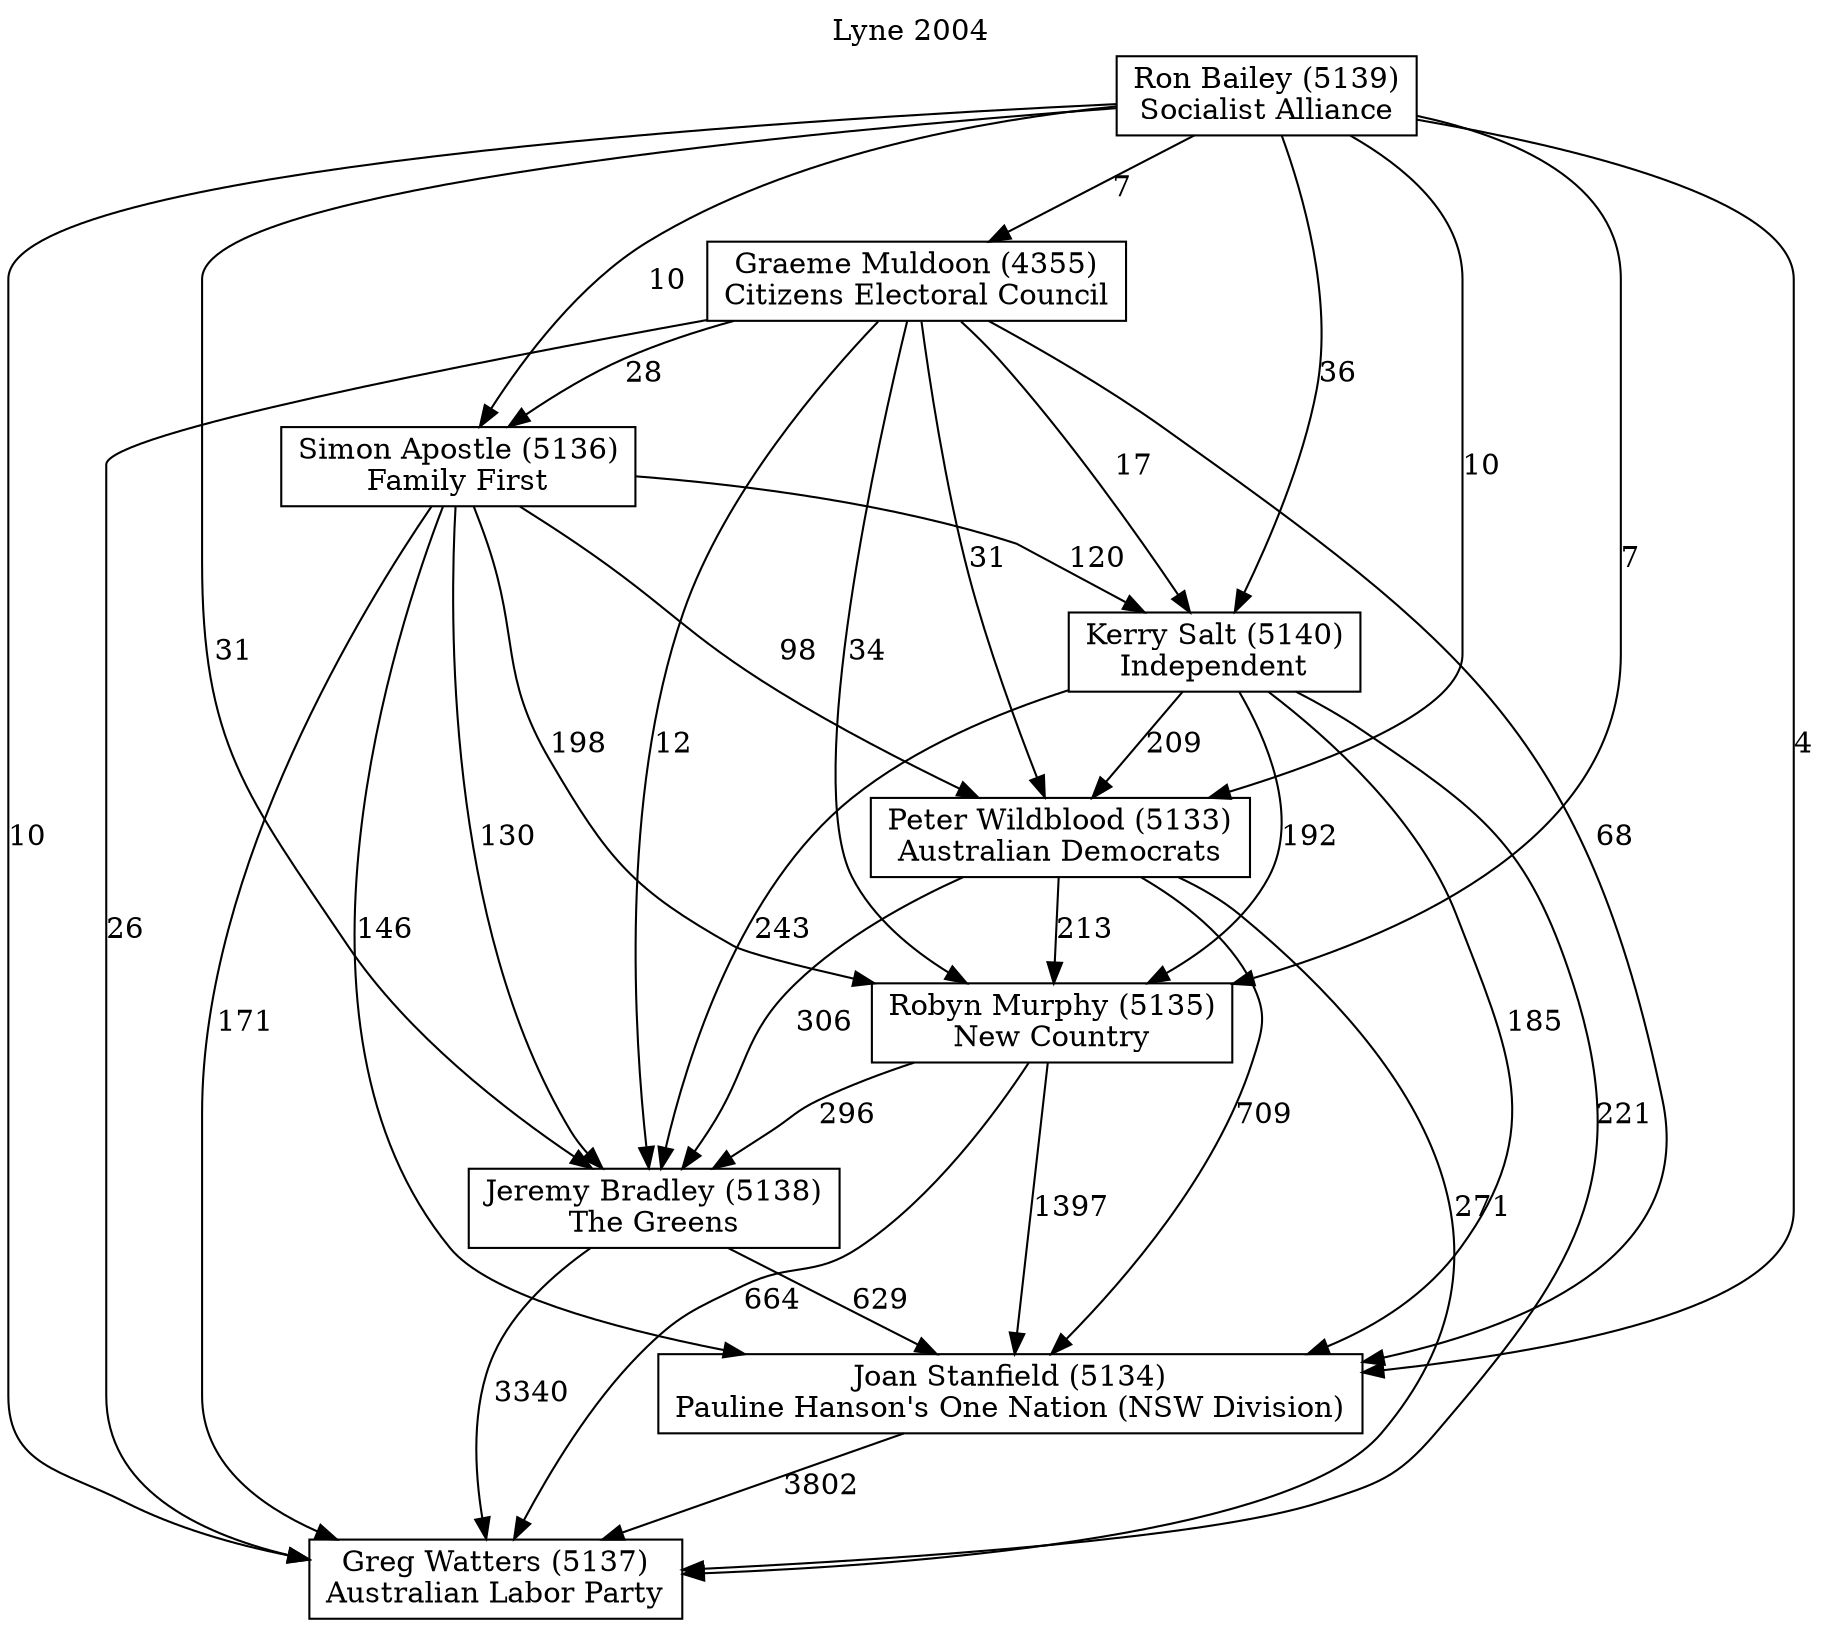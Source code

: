 // House preference flow
digraph "Greg Watters (5137)_Lyne_2004" {
	graph [label="Lyne 2004" labelloc=t mclimit=10]
	node [shape=box]
	"Graeme Muldoon (4355)" [label="Graeme Muldoon (4355)
Citizens Electoral Council"]
	"Greg Watters (5137)" [label="Greg Watters (5137)
Australian Labor Party"]
	"Jeremy Bradley (5138)" [label="Jeremy Bradley (5138)
The Greens"]
	"Joan Stanfield (5134)" [label="Joan Stanfield (5134)
Pauline Hanson's One Nation (NSW Division)"]
	"Kerry Salt (5140)" [label="Kerry Salt (5140)
Independent"]
	"Peter Wildblood (5133)" [label="Peter Wildblood (5133)
Australian Democrats"]
	"Robyn Murphy (5135)" [label="Robyn Murphy (5135)
New Country"]
	"Ron Bailey (5139)" [label="Ron Bailey (5139)
Socialist Alliance"]
	"Simon Apostle (5136)" [label="Simon Apostle (5136)
Family First"]
	"Graeme Muldoon (4355)" -> "Greg Watters (5137)" [label=26]
	"Graeme Muldoon (4355)" -> "Jeremy Bradley (5138)" [label=12]
	"Graeme Muldoon (4355)" -> "Joan Stanfield (5134)" [label=68]
	"Graeme Muldoon (4355)" -> "Kerry Salt (5140)" [label=17]
	"Graeme Muldoon (4355)" -> "Peter Wildblood (5133)" [label=31]
	"Graeme Muldoon (4355)" -> "Robyn Murphy (5135)" [label=34]
	"Graeme Muldoon (4355)" -> "Simon Apostle (5136)" [label=28]
	"Jeremy Bradley (5138)" -> "Greg Watters (5137)" [label=3340]
	"Jeremy Bradley (5138)" -> "Joan Stanfield (5134)" [label=629]
	"Joan Stanfield (5134)" -> "Greg Watters (5137)" [label=3802]
	"Kerry Salt (5140)" -> "Greg Watters (5137)" [label=221]
	"Kerry Salt (5140)" -> "Jeremy Bradley (5138)" [label=243]
	"Kerry Salt (5140)" -> "Joan Stanfield (5134)" [label=185]
	"Kerry Salt (5140)" -> "Peter Wildblood (5133)" [label=209]
	"Kerry Salt (5140)" -> "Robyn Murphy (5135)" [label=192]
	"Peter Wildblood (5133)" -> "Greg Watters (5137)" [label=271]
	"Peter Wildblood (5133)" -> "Jeremy Bradley (5138)" [label=306]
	"Peter Wildblood (5133)" -> "Joan Stanfield (5134)" [label=709]
	"Peter Wildblood (5133)" -> "Robyn Murphy (5135)" [label=213]
	"Robyn Murphy (5135)" -> "Greg Watters (5137)" [label=664]
	"Robyn Murphy (5135)" -> "Jeremy Bradley (5138)" [label=296]
	"Robyn Murphy (5135)" -> "Joan Stanfield (5134)" [label=1397]
	"Ron Bailey (5139)" -> "Graeme Muldoon (4355)" [label=7]
	"Ron Bailey (5139)" -> "Greg Watters (5137)" [label=10]
	"Ron Bailey (5139)" -> "Jeremy Bradley (5138)" [label=31]
	"Ron Bailey (5139)" -> "Joan Stanfield (5134)" [label=4]
	"Ron Bailey (5139)" -> "Kerry Salt (5140)" [label=36]
	"Ron Bailey (5139)" -> "Peter Wildblood (5133)" [label=10]
	"Ron Bailey (5139)" -> "Robyn Murphy (5135)" [label=7]
	"Ron Bailey (5139)" -> "Simon Apostle (5136)" [label=10]
	"Simon Apostle (5136)" -> "Greg Watters (5137)" [label=171]
	"Simon Apostle (5136)" -> "Jeremy Bradley (5138)" [label=130]
	"Simon Apostle (5136)" -> "Joan Stanfield (5134)" [label=146]
	"Simon Apostle (5136)" -> "Kerry Salt (5140)" [label=120]
	"Simon Apostle (5136)" -> "Peter Wildblood (5133)" [label=98]
	"Simon Apostle (5136)" -> "Robyn Murphy (5135)" [label=198]
}
